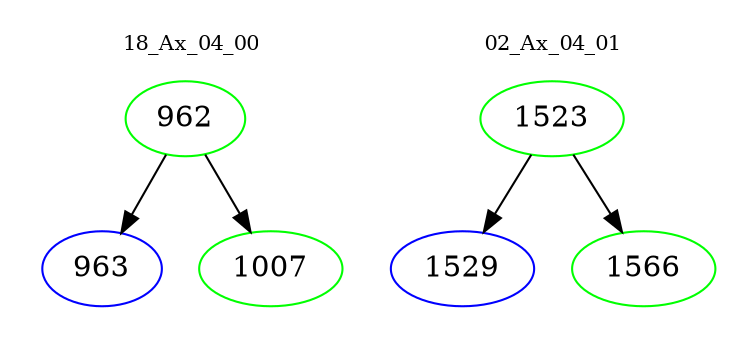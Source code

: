 digraph{
subgraph cluster_0 {
color = white
label = "18_Ax_04_00";
fontsize=10;
T0_962 [label="962", color="green"]
T0_962 -> T0_963 [color="black"]
T0_963 [label="963", color="blue"]
T0_962 -> T0_1007 [color="black"]
T0_1007 [label="1007", color="green"]
}
subgraph cluster_1 {
color = white
label = "02_Ax_04_01";
fontsize=10;
T1_1523 [label="1523", color="green"]
T1_1523 -> T1_1529 [color="black"]
T1_1529 [label="1529", color="blue"]
T1_1523 -> T1_1566 [color="black"]
T1_1566 [label="1566", color="green"]
}
}
